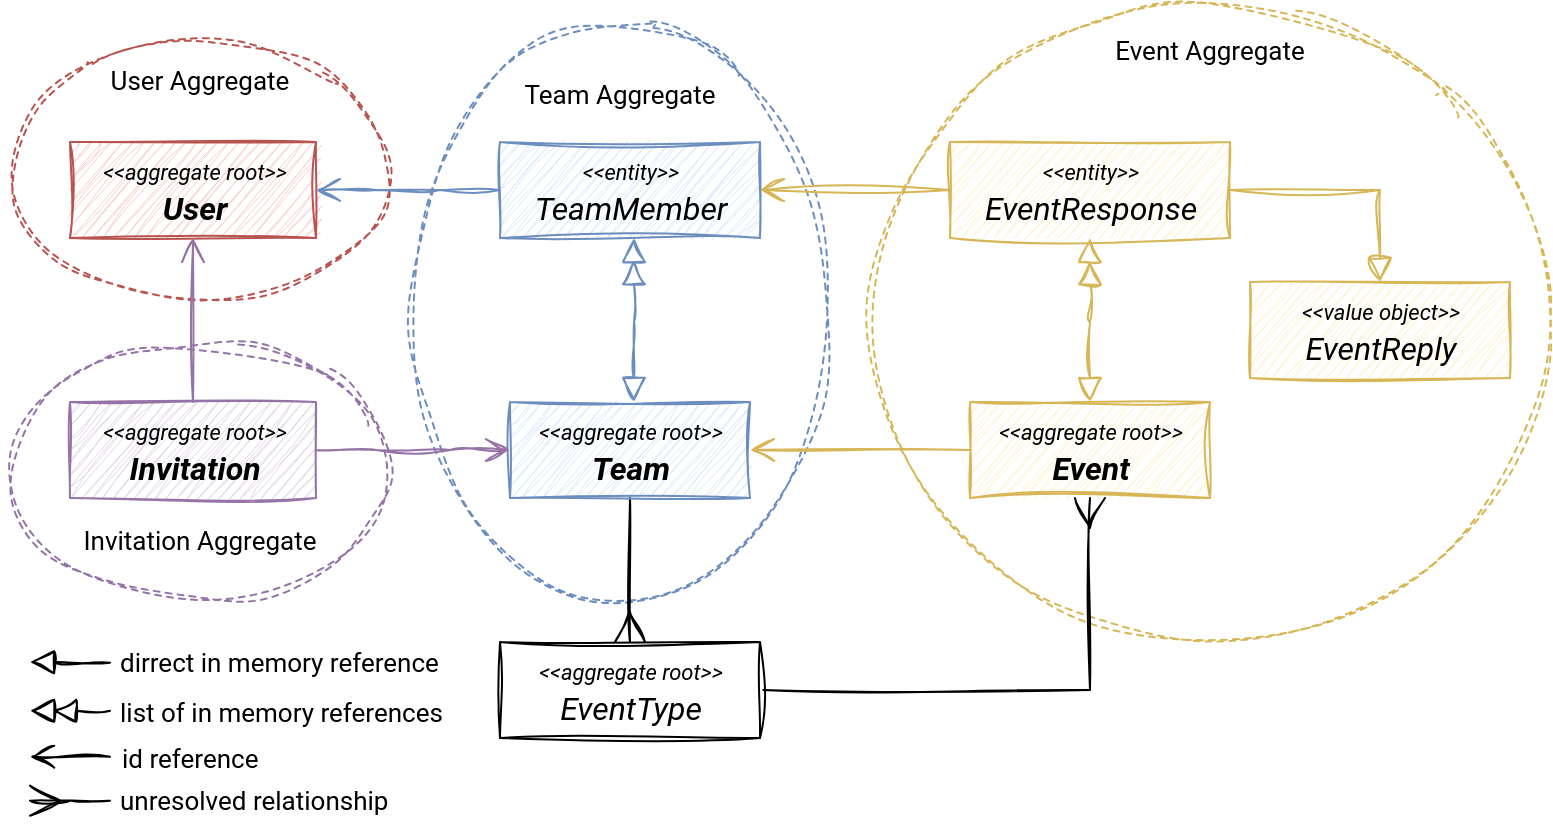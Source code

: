 <mxfile version="22.1.21" type="device">
  <diagram name="Page-1" id="grePgRaoDNj7AmUCVbBd">
    <mxGraphModel dx="1195" dy="622" grid="1" gridSize="10" guides="1" tooltips="1" connect="1" arrows="1" fold="1" page="1" pageScale="1" pageWidth="850" pageHeight="1100" math="0" shadow="0">
      <root>
        <mxCell id="0" />
        <mxCell id="1" parent="0" />
        <mxCell id="rNG54FNHqMWdp60zCdtg-184" value="&lt;div align=&quot;left&quot; style=&quot;font-size: 13px;&quot;&gt;User Aggregate&lt;br style=&quot;font-size: 13px;&quot;&gt;&lt;/div&gt;" style="ellipse;whiteSpace=wrap;html=1;fontFamily=Roboto;fontSize=13;fillColor=none;sketch=1;curveFitting=1;jiggle=2;dashed=1;spacingTop=5;verticalAlign=top;fontSource=https%3A%2F%2Ffonts.googleapis.com%2Fcss%3Ffamily%3DRoboto;strokeColor=#b85450;" vertex="1" parent="1">
          <mxGeometry x="20" y="90" width="190" height="130" as="geometry" />
        </mxCell>
        <mxCell id="rNG54FNHqMWdp60zCdtg-185" value="Invitation Aggregate" style="ellipse;whiteSpace=wrap;html=1;fontFamily=Roboto;fontSize=13;fillColor=none;sketch=1;curveFitting=1;jiggle=2;dashed=1;verticalAlign=bottom;spacingBottom=20;spacingTop=0;fontSource=https%3A%2F%2Ffonts.googleapis.com%2Fcss%3Ffamily%3DRoboto;strokeColor=#9673a6;" vertex="1" parent="1">
          <mxGeometry x="20" y="240" width="190" height="130" as="geometry" />
        </mxCell>
        <mxCell id="rNG54FNHqMWdp60zCdtg-179" value="Team Aggregate" style="ellipse;whiteSpace=wrap;html=1;fontFamily=Roboto;fontSize=13;fillColor=none;sketch=1;curveFitting=1;jiggle=2;dashed=1;verticalAlign=top;spacingTop=22;fontSource=https%3A%2F%2Ffonts.googleapis.com%2Fcss%3Ffamily%3DRoboto;strokeColor=#6c8ebf;" vertex="1" parent="1">
          <mxGeometry x="220" y="80" width="210" height="290" as="geometry" />
        </mxCell>
        <mxCell id="rNG54FNHqMWdp60zCdtg-181" value="Event Aggregate" style="ellipse;whiteSpace=wrap;html=1;fontFamily=Roboto;fontSize=13;fillColor=none;sketch=1;curveFitting=1;jiggle=2;dashed=1;strokeColor=#d6b656;verticalAlign=top;fontSource=https%3A%2F%2Ffonts.googleapis.com%2Fcss%3Ffamily%3DRoboto;spacingTop=10;" vertex="1" parent="1">
          <mxGeometry x="450" y="70" width="340" height="320" as="geometry" />
        </mxCell>
        <mxCell id="rNG54FNHqMWdp60zCdtg-138" style="edgeStyle=orthogonalEdgeStyle;rounded=0;orthogonalLoop=1;jettySize=auto;html=1;sketch=1;curveFitting=1;jiggle=2;endArrow=doubleBlock;endFill=0;endSize=10;startSize=10;fillColor=#dae8fc;strokeColor=#6c8ebf;startArrow=block;startFill=0;" edge="1" parent="1">
          <mxGeometry relative="1" as="geometry">
            <mxPoint x="331.966" y="270" as="sourcePoint" />
            <mxPoint x="331.966" y="188" as="targetPoint" />
            <Array as="points">
              <mxPoint x="332" y="230" />
              <mxPoint x="332" y="230" />
            </Array>
          </mxGeometry>
        </mxCell>
        <mxCell id="rNG54FNHqMWdp60zCdtg-140" style="edgeStyle=orthogonalEdgeStyle;shape=connector;rounded=0;sketch=1;jiggle=2;curveFitting=1;orthogonalLoop=1;jettySize=auto;html=1;labelBackgroundColor=default;strokeColor=default;align=center;verticalAlign=middle;fontFamily=Helvetica;fontSize=11;fontColor=default;endArrow=ERmany;endFill=0;startSize=13;endSize=13;" edge="1" parent="1" source="rNG54FNHqMWdp60zCdtg-169" target="rNG54FNHqMWdp60zCdtg-165">
          <mxGeometry relative="1" as="geometry">
            <mxPoint x="289.5" y="348" as="sourcePoint" />
            <mxPoint x="289.5" y="428" as="targetPoint" />
          </mxGeometry>
        </mxCell>
        <mxCell id="rNG54FNHqMWdp60zCdtg-144" style="edgeStyle=orthogonalEdgeStyle;shape=connector;rounded=0;sketch=1;jiggle=2;curveFitting=1;orthogonalLoop=1;jettySize=auto;html=1;labelBackgroundColor=default;strokeColor=#d6b656;align=center;verticalAlign=middle;fontFamily=Helvetica;fontSize=11;fontColor=default;endArrow=block;endFill=0;startSize=10;endSize=10;fillColor=#fff2cc;startArrow=none;startFill=0;" edge="1" parent="1" source="rNG54FNHqMWdp60zCdtg-154" target="rNG54FNHqMWdp60zCdtg-175">
          <mxGeometry relative="1" as="geometry">
            <mxPoint x="626.5" y="194" as="sourcePoint" />
            <mxPoint x="716.5" y="194" as="targetPoint" />
          </mxGeometry>
        </mxCell>
        <mxCell id="rNG54FNHqMWdp60zCdtg-145" style="edgeStyle=orthogonalEdgeStyle;shape=connector;rounded=0;sketch=1;jiggle=2;curveFitting=1;orthogonalLoop=1;jettySize=auto;html=1;labelBackgroundColor=default;strokeColor=#d6b656;align=center;verticalAlign=middle;fontFamily=Helvetica;fontSize=11;fontColor=default;endArrow=doubleBlock;endFill=0;startSize=10;endSize=10;exitX=0.5;exitY=0;exitDx=0;exitDy=0;fillColor=#fff2cc;startArrow=block;startFill=0;" edge="1" parent="1">
          <mxGeometry relative="1" as="geometry">
            <mxPoint x="560" y="270" as="sourcePoint" />
            <mxPoint x="560.034" y="188" as="targetPoint" />
            <Array as="points">
              <mxPoint x="560" y="230" />
              <mxPoint x="560" y="230" />
            </Array>
          </mxGeometry>
        </mxCell>
        <mxCell id="rNG54FNHqMWdp60zCdtg-146" value="&lt;p style=&quot;line-height: 30%;&quot;&gt;&lt;i&gt;&lt;font style=&quot;font-size: 11px;&quot;&gt;&amp;lt;&amp;lt;aggregate root&amp;gt;&amp;gt;&lt;/font&gt;&lt;/i&gt;&lt;/p&gt;&lt;div style=&quot;line-height: 30%;&quot;&gt;&lt;b&gt;&lt;font style=&quot;font-size: 16px;&quot;&gt;User&lt;/font&gt;&lt;/b&gt;&lt;/div&gt;" style="swimlane;fontStyle=2;align=center;verticalAlign=top;childLayout=stackLayout;horizontal=1;startSize=48;horizontalStack=0;resizeParent=1;resizeLast=0;collapsible=1;marginBottom=0;rounded=0;shadow=0;strokeWidth=1;sketch=1;curveFitting=1;jiggle=2;fontFamily=Roboto;fontSource=https%3A%2F%2Ffonts.googleapis.com%2Fcss%3Ffamily%3DRoboto;fontSize=14;spacingTop=-9;html=1;fillColor=#f8cecc;strokeColor=#b85450;" vertex="1" collapsed="1" parent="1">
          <mxGeometry x="50" y="140" width="123" height="48" as="geometry">
            <mxRectangle x="13" y="140" width="160" height="108" as="alternateBounds" />
          </mxGeometry>
        </mxCell>
        <mxCell id="rNG54FNHqMWdp60zCdtg-147" value="email" style="text;align=left;verticalAlign=top;spacingLeft=4;spacingRight=4;overflow=hidden;rotatable=0;points=[[0,0.5],[1,0.5]];portConstraint=eastwest;fontFamily=Roboto;fontSource=https%3A%2F%2Ffonts.googleapis.com%2Fcss%3Ffamily%3DRoboto;" vertex="1" parent="rNG54FNHqMWdp60zCdtg-146">
          <mxGeometry y="48" width="160" height="26" as="geometry" />
        </mxCell>
        <mxCell id="rNG54FNHqMWdp60zCdtg-148" value="name" style="text;align=left;verticalAlign=top;spacingLeft=4;spacingRight=4;overflow=hidden;rotatable=0;points=[[0,0.5],[1,0.5]];portConstraint=eastwest;rounded=0;shadow=0;html=0;fontFamily=Roboto;fontSource=https%3A%2F%2Ffonts.googleapis.com%2Fcss%3Ffamily%3DRoboto;" vertex="1" parent="rNG54FNHqMWdp60zCdtg-146">
          <mxGeometry y="74" width="160" height="26" as="geometry" />
        </mxCell>
        <mxCell id="rNG54FNHqMWdp60zCdtg-149" value="" style="line;html=1;strokeWidth=1;align=left;verticalAlign=middle;spacingTop=-1;spacingLeft=3;spacingRight=3;rotatable=0;labelPosition=right;points=[];portConstraint=eastwest;sketch=1;curveFitting=1;jiggle=2;" vertex="1" parent="rNG54FNHqMWdp60zCdtg-146">
          <mxGeometry y="100" width="160" height="8" as="geometry" />
        </mxCell>
        <mxCell id="rNG54FNHqMWdp60zCdtg-186" style="edgeStyle=entityRelationEdgeStyle;shape=connector;rounded=0;sketch=1;jiggle=2;curveFitting=1;orthogonalLoop=1;jettySize=auto;html=1;exitX=0;exitY=0.5;exitDx=0;exitDy=0;labelBackgroundColor=default;strokeColor=#6c8ebf;align=center;verticalAlign=middle;fontFamily=Helvetica;fontSize=11;fontColor=default;endArrow=open;endFill=0;startSize=13;endSize=10;fillColor=#dae8fc;" edge="1" parent="1" source="rNG54FNHqMWdp60zCdtg-150" target="rNG54FNHqMWdp60zCdtg-146">
          <mxGeometry relative="1" as="geometry" />
        </mxCell>
        <mxCell id="rNG54FNHqMWdp60zCdtg-150" value="&lt;p style=&quot;line-height: 30%;&quot;&gt;&lt;i&gt;&lt;font style=&quot;font-size: 11px;&quot;&gt;&amp;lt;&amp;lt;entity&amp;gt;&amp;gt;&lt;/font&gt;&lt;/i&gt;&lt;/p&gt;&lt;div style=&quot;line-height: 30%;&quot;&gt;&lt;font style=&quot;font-size: 16px;&quot;&gt;TeamMember&lt;/font&gt;&lt;/div&gt;" style="swimlane;fontStyle=2;align=center;verticalAlign=top;childLayout=stackLayout;horizontal=1;startSize=48;horizontalStack=0;resizeParent=1;resizeLast=0;collapsible=1;marginBottom=0;rounded=0;shadow=0;strokeWidth=1;sketch=1;curveFitting=1;jiggle=2;fontFamily=Roboto;fontSource=https%3A%2F%2Ffonts.googleapis.com%2Fcss%3Ffamily%3DRoboto;fontSize=14;spacingTop=-9;html=1;fillColor=#dae8fc;strokeColor=#6c8ebf;" vertex="1" collapsed="1" parent="1">
          <mxGeometry x="265" y="140" width="130" height="48" as="geometry">
            <mxRectangle x="238" y="140" width="160" height="108" as="alternateBounds" />
          </mxGeometry>
        </mxCell>
        <mxCell id="rNG54FNHqMWdp60zCdtg-151" value="nickname" style="text;align=left;verticalAlign=top;spacingLeft=4;spacingRight=4;overflow=hidden;rotatable=0;points=[[0,0.5],[1,0.5]];portConstraint=eastwest;fontFamily=Roboto;fontSource=https%3A%2F%2Ffonts.googleapis.com%2Fcss%3Ffamily%3DRoboto;" vertex="1" parent="rNG54FNHqMWdp60zCdtg-150">
          <mxGeometry y="48" width="160" height="26" as="geometry" />
        </mxCell>
        <mxCell id="rNG54FNHqMWdp60zCdtg-152" value="role" style="text;align=left;verticalAlign=top;spacingLeft=4;spacingRight=4;overflow=hidden;rotatable=0;points=[[0,0.5],[1,0.5]];portConstraint=eastwest;fontFamily=Roboto;fontSource=https%3A%2F%2Ffonts.googleapis.com%2Fcss%3Ffamily%3DRoboto;" vertex="1" parent="rNG54FNHqMWdp60zCdtg-150">
          <mxGeometry y="74" width="160" height="26" as="geometry" />
        </mxCell>
        <mxCell id="rNG54FNHqMWdp60zCdtg-153" value="" style="line;html=1;strokeWidth=1;align=left;verticalAlign=middle;spacingTop=-1;spacingLeft=3;spacingRight=3;rotatable=0;labelPosition=right;points=[];portConstraint=eastwest;sketch=1;curveFitting=1;jiggle=2;" vertex="1" parent="rNG54FNHqMWdp60zCdtg-150">
          <mxGeometry y="100" width="160" height="8" as="geometry" />
        </mxCell>
        <mxCell id="rNG54FNHqMWdp60zCdtg-183" style="edgeStyle=orthogonalEdgeStyle;shape=connector;rounded=0;sketch=1;jiggle=2;curveFitting=1;orthogonalLoop=1;jettySize=auto;html=1;exitX=0;exitY=0.5;exitDx=0;exitDy=0;labelBackgroundColor=default;strokeColor=#d6b656;align=center;verticalAlign=middle;fontFamily=Helvetica;fontSize=11;fontColor=default;endArrow=open;endFill=0;startSize=13;endSize=10;fillColor=#fff2cc;" edge="1" parent="1" source="rNG54FNHqMWdp60zCdtg-154" target="rNG54FNHqMWdp60zCdtg-150">
          <mxGeometry relative="1" as="geometry" />
        </mxCell>
        <mxCell id="rNG54FNHqMWdp60zCdtg-154" value="&lt;p style=&quot;line-height: 30%;&quot;&gt;&lt;i&gt;&lt;font style=&quot;font-size: 11px;&quot;&gt;&amp;lt;&amp;lt;entity&amp;gt;&amp;gt;&lt;/font&gt;&lt;/i&gt;&lt;/p&gt;&lt;div style=&quot;line-height: 30%;&quot;&gt;&lt;font style=&quot;font-size: 16px;&quot;&gt;EventResponse&lt;/font&gt;&lt;/div&gt;" style="swimlane;fontStyle=2;align=center;verticalAlign=top;childLayout=stackLayout;horizontal=1;startSize=48;horizontalStack=0;resizeParent=1;resizeLast=0;collapsible=1;marginBottom=0;rounded=0;shadow=0;strokeWidth=1;sketch=1;curveFitting=1;jiggle=2;fontFamily=Roboto;fontSource=https%3A%2F%2Ffonts.googleapis.com%2Fcss%3Ffamily%3DRoboto;fontSize=14;spacingTop=-9;html=1;fillColor=#fff2cc;strokeColor=#d6b656;" vertex="1" collapsed="1" parent="1">
          <mxGeometry x="490" y="140" width="140" height="48" as="geometry">
            <mxRectangle x="468" y="153" width="160" height="82" as="alternateBounds" />
          </mxGeometry>
        </mxCell>
        <mxCell id="rNG54FNHqMWdp60zCdtg-155" value="timestamp" style="text;align=left;verticalAlign=top;spacingLeft=4;spacingRight=4;overflow=hidden;rotatable=0;points=[[0,0.5],[1,0.5]];portConstraint=eastwest;fontFamily=Roboto;fontSource=https%3A%2F%2Ffonts.googleapis.com%2Fcss%3Ffamily%3DRoboto;" vertex="1" parent="rNG54FNHqMWdp60zCdtg-154">
          <mxGeometry y="48" width="160" height="26" as="geometry" />
        </mxCell>
        <mxCell id="rNG54FNHqMWdp60zCdtg-156" value="" style="line;html=1;strokeWidth=1;align=left;verticalAlign=middle;spacingTop=-1;spacingLeft=3;spacingRight=3;rotatable=0;labelPosition=right;points=[];portConstraint=eastwest;sketch=1;curveFitting=1;jiggle=2;" vertex="1" parent="rNG54FNHqMWdp60zCdtg-154">
          <mxGeometry y="74" width="160" height="8" as="geometry" />
        </mxCell>
        <mxCell id="rNG54FNHqMWdp60zCdtg-189" style="edgeStyle=orthogonalEdgeStyle;shape=connector;rounded=0;sketch=1;jiggle=2;curveFitting=1;orthogonalLoop=1;jettySize=auto;html=1;exitX=0;exitY=0.5;exitDx=0;exitDy=0;labelBackgroundColor=default;strokeColor=#d6b656;align=center;verticalAlign=middle;fontFamily=Helvetica;fontSize=11;fontColor=default;endArrow=open;endFill=0;startSize=13;endSize=10;fillColor=#fff2cc;" edge="1" parent="1" source="rNG54FNHqMWdp60zCdtg-157" target="rNG54FNHqMWdp60zCdtg-169">
          <mxGeometry relative="1" as="geometry" />
        </mxCell>
        <mxCell id="rNG54FNHqMWdp60zCdtg-190" style="edgeStyle=orthogonalEdgeStyle;shape=connector;rounded=0;sketch=1;jiggle=2;curveFitting=1;orthogonalLoop=1;jettySize=auto;html=1;exitX=0.5;exitY=1;exitDx=0;exitDy=0;entryX=1;entryY=0.5;entryDx=0;entryDy=0;labelBackgroundColor=default;strokeColor=default;align=center;verticalAlign=middle;fontFamily=Helvetica;fontSize=11;fontColor=default;endArrow=none;endFill=0;startSize=13;endSize=13;startArrow=ERmany;startFill=0;" edge="1" parent="1" source="rNG54FNHqMWdp60zCdtg-157" target="rNG54FNHqMWdp60zCdtg-165">
          <mxGeometry relative="1" as="geometry" />
        </mxCell>
        <mxCell id="rNG54FNHqMWdp60zCdtg-157" value="&lt;p style=&quot;line-height: 30%;&quot;&gt;&lt;i&gt;&lt;font style=&quot;font-size: 11px;&quot;&gt;&amp;lt;&amp;lt;aggregate root&amp;gt;&amp;gt;&lt;/font&gt;&lt;/i&gt;&lt;/p&gt;&lt;div style=&quot;line-height: 30%;&quot;&gt;&lt;b&gt;&lt;font style=&quot;font-size: 16px;&quot;&gt;Event&lt;/font&gt;&lt;/b&gt;&lt;/div&gt;" style="swimlane;fontStyle=2;align=center;verticalAlign=top;childLayout=stackLayout;horizontal=1;startSize=48;horizontalStack=0;resizeParent=1;resizeLast=0;collapsible=1;marginBottom=0;rounded=0;shadow=0;strokeWidth=1;sketch=1;curveFitting=1;jiggle=2;fontFamily=Roboto;fontSource=https%3A%2F%2Ffonts.googleapis.com%2Fcss%3Ffamily%3DRoboto;fontSize=14;spacingTop=-9;html=1;fillColor=#fff2cc;strokeColor=#d6b656;" vertex="1" collapsed="1" parent="1">
          <mxGeometry x="500" y="270" width="120" height="48" as="geometry">
            <mxRectangle x="468" y="284" width="160" height="206" as="alternateBounds" />
          </mxGeometry>
        </mxCell>
        <mxCell id="rNG54FNHqMWdp60zCdtg-158" value="from" style="text;align=left;verticalAlign=top;spacingLeft=4;spacingRight=4;overflow=hidden;rotatable=0;points=[[0,0.5],[1,0.5]];portConstraint=eastwest;fontFamily=Roboto;fontSource=https%3A%2F%2Ffonts.googleapis.com%2Fcss%3Ffamily%3DRoboto;" vertex="1" parent="rNG54FNHqMWdp60zCdtg-157">
          <mxGeometry y="48" width="160" height="26" as="geometry" />
        </mxCell>
        <mxCell id="rNG54FNHqMWdp60zCdtg-159" value="to" style="text;align=left;verticalAlign=top;spacingLeft=4;spacingRight=4;overflow=hidden;rotatable=0;points=[[0,0.5],[1,0.5]];portConstraint=eastwest;fontFamily=Roboto;fontSource=https%3A%2F%2Ffonts.googleapis.com%2Fcss%3Ffamily%3DRoboto;" vertex="1" parent="rNG54FNHqMWdp60zCdtg-157">
          <mxGeometry y="74" width="160" height="26" as="geometry" />
        </mxCell>
        <mxCell id="rNG54FNHqMWdp60zCdtg-160" value="description" style="text;align=left;verticalAlign=top;spacingLeft=4;spacingRight=4;overflow=hidden;rotatable=0;points=[[0,0.5],[1,0.5]];portConstraint=eastwest;fontFamily=Roboto;fontSource=https%3A%2F%2Ffonts.googleapis.com%2Fcss%3Ffamily%3DRoboto;" vertex="1" parent="rNG54FNHqMWdp60zCdtg-157">
          <mxGeometry y="100" width="160" height="26" as="geometry" />
        </mxCell>
        <mxCell id="rNG54FNHqMWdp60zCdtg-161" value="status" style="text;align=left;verticalAlign=top;spacingLeft=4;spacingRight=4;overflow=hidden;rotatable=0;points=[[0,0.5],[1,0.5]];portConstraint=eastwest;fontFamily=Roboto;fontSource=https%3A%2F%2Ffonts.googleapis.com%2Fcss%3Ffamily%3DRoboto;" vertex="1" parent="rNG54FNHqMWdp60zCdtg-157">
          <mxGeometry y="126" width="160" height="24" as="geometry" />
        </mxCell>
        <mxCell id="rNG54FNHqMWdp60zCdtg-162" value="meetTime" style="text;align=left;verticalAlign=top;spacingLeft=4;spacingRight=4;overflow=hidden;rotatable=0;points=[[0,0.5],[1,0.5]];portConstraint=eastwest;fontFamily=Roboto;fontSource=https%3A%2F%2Ffonts.googleapis.com%2Fcss%3Ffamily%3DRoboto;" vertex="1" parent="rNG54FNHqMWdp60zCdtg-157">
          <mxGeometry y="150" width="160" height="24" as="geometry" />
        </mxCell>
        <mxCell id="rNG54FNHqMWdp60zCdtg-163" value="replyClosingTime" style="text;align=left;verticalAlign=top;spacingLeft=4;spacingRight=4;overflow=hidden;rotatable=0;points=[[0,0.5],[1,0.5]];portConstraint=eastwest;fontFamily=Roboto;fontSource=https%3A%2F%2Ffonts.googleapis.com%2Fcss%3Ffamily%3DRoboto;" vertex="1" parent="rNG54FNHqMWdp60zCdtg-157">
          <mxGeometry y="174" width="160" height="24" as="geometry" />
        </mxCell>
        <mxCell id="rNG54FNHqMWdp60zCdtg-164" value="" style="line;html=1;strokeWidth=1;align=left;verticalAlign=middle;spacingTop=-1;spacingLeft=3;spacingRight=3;rotatable=0;labelPosition=right;points=[];portConstraint=eastwest;sketch=1;curveFitting=1;jiggle=2;" vertex="1" parent="rNG54FNHqMWdp60zCdtg-157">
          <mxGeometry y="198" width="160" height="8" as="geometry" />
        </mxCell>
        <mxCell id="rNG54FNHqMWdp60zCdtg-165" value="&lt;p style=&quot;line-height: 30%;&quot;&gt;&lt;i&gt;&lt;font style=&quot;font-size: 11px;&quot;&gt;&amp;lt;&amp;lt;aggregate root&amp;gt;&amp;gt;&lt;/font&gt;&lt;/i&gt;&lt;/p&gt;&lt;div style=&quot;line-height: 30%;&quot;&gt;&lt;font style=&quot;font-size: 16px;&quot;&gt;EventType&lt;/font&gt;&lt;/div&gt;" style="swimlane;fontStyle=2;align=center;verticalAlign=top;childLayout=stackLayout;horizontal=1;startSize=48;horizontalStack=0;resizeParent=1;resizeLast=0;collapsible=1;marginBottom=0;rounded=0;shadow=0;strokeWidth=1;sketch=1;curveFitting=1;jiggle=2;fontFamily=Roboto;fontSource=https%3A%2F%2Ffonts.googleapis.com%2Fcss%3Ffamily%3DRoboto;fontSize=14;spacingTop=-9;html=1;" vertex="1" collapsed="1" parent="1">
          <mxGeometry x="265" y="390" width="130" height="48" as="geometry">
            <mxRectangle x="238" y="500" width="160" height="108" as="alternateBounds" />
          </mxGeometry>
        </mxCell>
        <mxCell id="rNG54FNHqMWdp60zCdtg-166" value="name" style="text;align=left;verticalAlign=top;spacingLeft=4;spacingRight=4;overflow=hidden;rotatable=0;points=[[0,0.5],[1,0.5]];portConstraint=eastwest;fontFamily=Roboto;fontSource=https%3A%2F%2Ffonts.googleapis.com%2Fcss%3Ffamily%3DRoboto;" vertex="1" parent="rNG54FNHqMWdp60zCdtg-165">
          <mxGeometry y="48" width="160" height="26" as="geometry" />
        </mxCell>
        <mxCell id="rNG54FNHqMWdp60zCdtg-167" value="description" style="text;align=left;verticalAlign=top;spacingLeft=4;spacingRight=4;overflow=hidden;rotatable=0;points=[[0,0.5],[1,0.5]];portConstraint=eastwest;fontFamily=Roboto;fontSource=https%3A%2F%2Ffonts.googleapis.com%2Fcss%3Ffamily%3DRoboto;" vertex="1" parent="rNG54FNHqMWdp60zCdtg-165">
          <mxGeometry y="74" width="160" height="26" as="geometry" />
        </mxCell>
        <mxCell id="rNG54FNHqMWdp60zCdtg-168" value="" style="line;html=1;strokeWidth=1;align=left;verticalAlign=middle;spacingTop=-1;spacingLeft=3;spacingRight=3;rotatable=0;labelPosition=right;points=[];portConstraint=eastwest;sketch=1;curveFitting=1;jiggle=2;" vertex="1" parent="rNG54FNHqMWdp60zCdtg-165">
          <mxGeometry y="100" width="160" height="8" as="geometry" />
        </mxCell>
        <mxCell id="rNG54FNHqMWdp60zCdtg-169" value="&lt;p style=&quot;line-height: 30%;&quot;&gt;&lt;i&gt;&lt;font style=&quot;font-size: 11px;&quot;&gt;&amp;lt;&amp;lt;aggregate root&amp;gt;&amp;gt;&lt;/font&gt;&lt;/i&gt;&lt;/p&gt;&lt;div style=&quot;line-height: 30%;&quot;&gt;&lt;font style=&quot;font-size: 16px;&quot;&gt;&lt;b&gt;Team&lt;/b&gt;&lt;/font&gt;&lt;/div&gt;" style="swimlane;fontStyle=2;align=center;verticalAlign=top;childLayout=stackLayout;horizontal=1;startSize=48;horizontalStack=0;resizeParent=1;resizeLast=0;collapsible=1;marginBottom=0;rounded=0;shadow=0;strokeWidth=1;sketch=1;curveFitting=1;jiggle=2;fontFamily=Roboto;fontSource=https%3A%2F%2Ffonts.googleapis.com%2Fcss%3Ffamily%3DRoboto;fontSize=14;spacingTop=-9;html=1;fillColor=#dae8fc;strokeColor=#6c8ebf;" vertex="1" collapsed="1" parent="1">
          <mxGeometry x="270" y="270" width="120" height="48" as="geometry">
            <mxRectangle x="238" y="346" width="160" height="82" as="alternateBounds" />
          </mxGeometry>
        </mxCell>
        <mxCell id="rNG54FNHqMWdp60zCdtg-170" value="name" style="text;align=left;verticalAlign=top;spacingLeft=4;spacingRight=4;overflow=hidden;rotatable=0;points=[[0,0.5],[1,0.5]];portConstraint=eastwest;fontFamily=Roboto;fontSource=https%3A%2F%2Ffonts.googleapis.com%2Fcss%3Ffamily%3DRoboto;" vertex="1" parent="rNG54FNHqMWdp60zCdtg-169">
          <mxGeometry y="48" width="160" height="26" as="geometry" />
        </mxCell>
        <mxCell id="rNG54FNHqMWdp60zCdtg-171" value="" style="line;html=1;strokeWidth=1;align=left;verticalAlign=middle;spacingTop=-1;spacingLeft=3;spacingRight=3;rotatable=0;labelPosition=right;points=[];portConstraint=eastwest;sketch=1;curveFitting=1;jiggle=2;" vertex="1" parent="rNG54FNHqMWdp60zCdtg-169">
          <mxGeometry y="74" width="160" height="8" as="geometry" />
        </mxCell>
        <mxCell id="rNG54FNHqMWdp60zCdtg-187" style="edgeStyle=orthogonalEdgeStyle;shape=connector;rounded=0;sketch=1;jiggle=2;curveFitting=1;orthogonalLoop=1;jettySize=auto;html=1;labelBackgroundColor=default;strokeColor=#9673a6;align=center;verticalAlign=middle;fontFamily=Helvetica;fontSize=11;fontColor=default;endArrow=open;endFill=0;startSize=13;endSize=10;fillColor=#e1d5e7;" edge="1" parent="1" source="rNG54FNHqMWdp60zCdtg-172" target="rNG54FNHqMWdp60zCdtg-146">
          <mxGeometry relative="1" as="geometry" />
        </mxCell>
        <mxCell id="rNG54FNHqMWdp60zCdtg-172" value="&lt;p style=&quot;line-height: 30%;&quot;&gt;&lt;i&gt;&lt;font style=&quot;font-size: 11px;&quot;&gt;&amp;lt;&amp;lt;aggregate root&amp;gt;&amp;gt;&lt;/font&gt;&lt;/i&gt;&lt;/p&gt;&lt;div style=&quot;line-height: 30%;&quot;&gt;&lt;font style=&quot;font-size: 16px;&quot;&gt;&lt;b&gt;Invitation&lt;/b&gt;&lt;/font&gt;&lt;/div&gt;" style="swimlane;fontStyle=2;align=center;verticalAlign=top;childLayout=stackLayout;horizontal=1;startSize=48;horizontalStack=0;resizeParent=1;resizeLast=0;collapsible=1;marginBottom=0;rounded=0;shadow=0;strokeWidth=1;sketch=1;curveFitting=1;jiggle=2;fontFamily=Roboto;fontSource=https%3A%2F%2Ffonts.googleapis.com%2Fcss%3Ffamily%3DRoboto;fontSize=14;spacingTop=-9;html=1;fillColor=#e1d5e7;strokeColor=#9673a6;" vertex="1" collapsed="1" parent="1">
          <mxGeometry x="50" y="270" width="123" height="48" as="geometry">
            <mxRectangle x="13" y="346" width="160" height="82" as="alternateBounds" />
          </mxGeometry>
        </mxCell>
        <mxCell id="rNG54FNHqMWdp60zCdtg-173" value="timestamp" style="text;align=left;verticalAlign=top;spacingLeft=4;spacingRight=4;overflow=hidden;rotatable=0;points=[[0,0.5],[1,0.5]];portConstraint=eastwest;fontFamily=Roboto;fontSource=https%3A%2F%2Ffonts.googleapis.com%2Fcss%3Ffamily%3DRoboto;" vertex="1" parent="rNG54FNHqMWdp60zCdtg-172">
          <mxGeometry y="48" width="160" height="26" as="geometry" />
        </mxCell>
        <mxCell id="rNG54FNHqMWdp60zCdtg-174" value="" style="line;html=1;strokeWidth=1;align=left;verticalAlign=middle;spacingTop=-1;spacingLeft=3;spacingRight=3;rotatable=0;labelPosition=right;points=[];portConstraint=eastwest;sketch=1;curveFitting=1;jiggle=2;" vertex="1" parent="rNG54FNHqMWdp60zCdtg-172">
          <mxGeometry y="74" width="160" height="8" as="geometry" />
        </mxCell>
        <mxCell id="rNG54FNHqMWdp60zCdtg-175" value="&lt;p style=&quot;line-height: 30%;&quot;&gt;&lt;i&gt;&lt;font style=&quot;font-size: 11px;&quot;&gt;&amp;lt;&amp;lt;value object&amp;gt;&amp;gt;&lt;/font&gt;&lt;/i&gt;&lt;/p&gt;&lt;div style=&quot;line-height: 30%;&quot;&gt;&lt;font style=&quot;font-size: 16px;&quot;&gt;EventReply&lt;/font&gt;&lt;/div&gt;" style="swimlane;fontStyle=2;align=center;verticalAlign=top;childLayout=stackLayout;horizontal=1;startSize=48;horizontalStack=0;resizeParent=1;resizeLast=0;collapsible=1;marginBottom=0;rounded=0;shadow=0;strokeWidth=1;sketch=1;curveFitting=1;jiggle=2;fontFamily=Roboto;fontSource=https%3A%2F%2Ffonts.googleapis.com%2Fcss%3Ffamily%3DRoboto;fontSize=14;spacingTop=-9;html=1;fillColor=#fff2cc;strokeColor=#d6b656;" vertex="1" collapsed="1" parent="1">
          <mxGeometry x="640" y="210" width="130" height="48" as="geometry">
            <mxRectangle x="678" y="140" width="160" height="108" as="alternateBounds" />
          </mxGeometry>
        </mxCell>
        <mxCell id="rNG54FNHqMWdp60zCdtg-176" value="type" style="text;align=left;verticalAlign=top;spacingLeft=4;spacingRight=4;overflow=hidden;rotatable=0;points=[[0,0.5],[1,0.5]];portConstraint=eastwest;fontFamily=Roboto;fontSource=https%3A%2F%2Ffonts.googleapis.com%2Fcss%3Ffamily%3DRoboto;" vertex="1" parent="rNG54FNHqMWdp60zCdtg-175">
          <mxGeometry y="48" width="160" height="26" as="geometry" />
        </mxCell>
        <mxCell id="rNG54FNHqMWdp60zCdtg-177" value="message" style="text;align=left;verticalAlign=top;spacingLeft=4;spacingRight=4;overflow=hidden;rotatable=0;points=[[0,0.5],[1,0.5]];portConstraint=eastwest;fontFamily=Roboto;fontSource=https%3A%2F%2Ffonts.googleapis.com%2Fcss%3Ffamily%3DRoboto;" vertex="1" parent="rNG54FNHqMWdp60zCdtg-175">
          <mxGeometry y="74" width="160" height="26" as="geometry" />
        </mxCell>
        <mxCell id="rNG54FNHqMWdp60zCdtg-178" value="" style="line;html=1;strokeWidth=1;align=left;verticalAlign=middle;spacingTop=-1;spacingLeft=3;spacingRight=3;rotatable=0;labelPosition=right;points=[];portConstraint=eastwest;sketch=1;curveFitting=1;jiggle=2;" vertex="1" parent="rNG54FNHqMWdp60zCdtg-175">
          <mxGeometry y="100" width="160" height="8" as="geometry" />
        </mxCell>
        <mxCell id="rNG54FNHqMWdp60zCdtg-188" style="edgeStyle=entityRelationEdgeStyle;shape=connector;rounded=0;sketch=1;jiggle=2;curveFitting=1;orthogonalLoop=1;jettySize=auto;html=1;exitX=0;exitY=0.5;exitDx=0;exitDy=0;labelBackgroundColor=default;strokeColor=#9673a6;align=center;verticalAlign=middle;fontFamily=Helvetica;fontSize=11;fontColor=default;endArrow=none;endFill=0;startSize=10;endSize=10;fillColor=#e1d5e7;startArrow=open;startFill=0;" edge="1" parent="1" source="rNG54FNHqMWdp60zCdtg-169" target="rNG54FNHqMWdp60zCdtg-172">
          <mxGeometry relative="1" as="geometry" />
        </mxCell>
        <mxCell id="rNG54FNHqMWdp60zCdtg-192" style="shape=connector;rounded=0;sketch=1;jiggle=2;curveFitting=1;orthogonalLoop=1;jettySize=auto;html=1;labelBackgroundColor=default;align=center;verticalAlign=middle;fontFamily=Helvetica;fontSize=11;fontColor=default;endArrow=block;endFill=0;startSize=13;endSize=10;" edge="1" parent="1">
          <mxGeometry relative="1" as="geometry">
            <mxPoint x="70" y="400.34" as="sourcePoint" />
            <mxPoint x="30" y="400" as="targetPoint" />
          </mxGeometry>
        </mxCell>
        <mxCell id="rNG54FNHqMWdp60zCdtg-201" value="dirrect in memory reference" style="edgeLabel;html=1;align=left;verticalAlign=middle;resizable=0;points=[];fontSize=13;fontFamily=Roboto;fontColor=default;fontSource=https%3A%2F%2Ffonts.googleapis.com%2Fcss%3Ffamily%3DRoboto;" vertex="1" connectable="0" parent="rNG54FNHqMWdp60zCdtg-192">
          <mxGeometry x="-0.133" relative="1" as="geometry">
            <mxPoint x="20" as="offset" />
          </mxGeometry>
        </mxCell>
        <mxCell id="rNG54FNHqMWdp60zCdtg-194" style="rounded=0;orthogonalLoop=1;jettySize=auto;html=1;sketch=1;curveFitting=1;jiggle=2;endArrow=doubleBlock;endFill=0;endSize=10;startSize=10;" edge="1" parent="1">
          <mxGeometry relative="1" as="geometry">
            <mxPoint x="70" y="424.34" as="sourcePoint" />
            <mxPoint x="30" y="424.34" as="targetPoint" />
            <Array as="points" />
          </mxGeometry>
        </mxCell>
        <mxCell id="rNG54FNHqMWdp60zCdtg-202" value="list of in memory references" style="edgeLabel;html=1;align=left;verticalAlign=middle;resizable=0;points=[];fontSize=13;fontFamily=Roboto;fontColor=default;fontSource=https%3A%2F%2Ffonts.googleapis.com%2Fcss%3Ffamily%3DRoboto;" vertex="1" connectable="0" parent="rNG54FNHqMWdp60zCdtg-194">
          <mxGeometry x="-0.142" y="2" relative="1" as="geometry">
            <mxPoint x="20" y="-2" as="offset" />
          </mxGeometry>
        </mxCell>
        <mxCell id="rNG54FNHqMWdp60zCdtg-197" style="shape=connector;rounded=0;sketch=1;jiggle=2;curveFitting=1;orthogonalLoop=1;jettySize=auto;html=1;labelBackgroundColor=default;align=center;verticalAlign=middle;fontFamily=Helvetica;fontSize=11;fontColor=default;endArrow=open;endFill=0;startSize=13;endSize=10;" edge="1" parent="1">
          <mxGeometry relative="1" as="geometry">
            <mxPoint x="70" y="447.34" as="sourcePoint" />
            <mxPoint x="30" y="447.34" as="targetPoint" />
          </mxGeometry>
        </mxCell>
        <mxCell id="rNG54FNHqMWdp60zCdtg-203" value="id reference" style="edgeLabel;html=1;align=left;verticalAlign=middle;resizable=0;points=[];fontSize=13;fontFamily=Roboto;fontColor=default;fontSource=https%3A%2F%2Ffonts.googleapis.com%2Fcss%3Ffamily%3DRoboto;" vertex="1" connectable="0" parent="rNG54FNHqMWdp60zCdtg-197">
          <mxGeometry x="-0.175" relative="1" as="geometry">
            <mxPoint x="20" as="offset" />
          </mxGeometry>
        </mxCell>
        <mxCell id="rNG54FNHqMWdp60zCdtg-198" style="edgeStyle=orthogonalEdgeStyle;shape=connector;rounded=0;sketch=1;jiggle=2;curveFitting=1;orthogonalLoop=1;jettySize=auto;html=1;exitX=0.5;exitY=1;exitDx=0;exitDy=0;labelBackgroundColor=default;align=center;verticalAlign=middle;fontFamily=Helvetica;fontSize=11;fontColor=default;endArrow=none;endFill=0;startSize=13;endSize=13;startArrow=ERmany;startFill=0;" edge="1" parent="1">
          <mxGeometry relative="1" as="geometry">
            <mxPoint x="30" y="469.34" as="sourcePoint" />
            <mxPoint x="70" y="469.34" as="targetPoint" />
            <Array as="points">
              <mxPoint x="50" y="469.34" />
              <mxPoint x="50" y="469.34" />
            </Array>
          </mxGeometry>
        </mxCell>
        <mxCell id="rNG54FNHqMWdp60zCdtg-204" value="unresolved relationship" style="edgeLabel;html=1;align=left;verticalAlign=middle;resizable=0;points=[];fontSize=13;fontFamily=Roboto;fontColor=default;fontSource=https%3A%2F%2Ffonts.googleapis.com%2Fcss%3Ffamily%3DRoboto;" vertex="1" connectable="0" parent="rNG54FNHqMWdp60zCdtg-198">
          <mxGeometry x="0.1" relative="1" as="geometry">
            <mxPoint x="21" y="-1" as="offset" />
          </mxGeometry>
        </mxCell>
      </root>
    </mxGraphModel>
  </diagram>
</mxfile>
